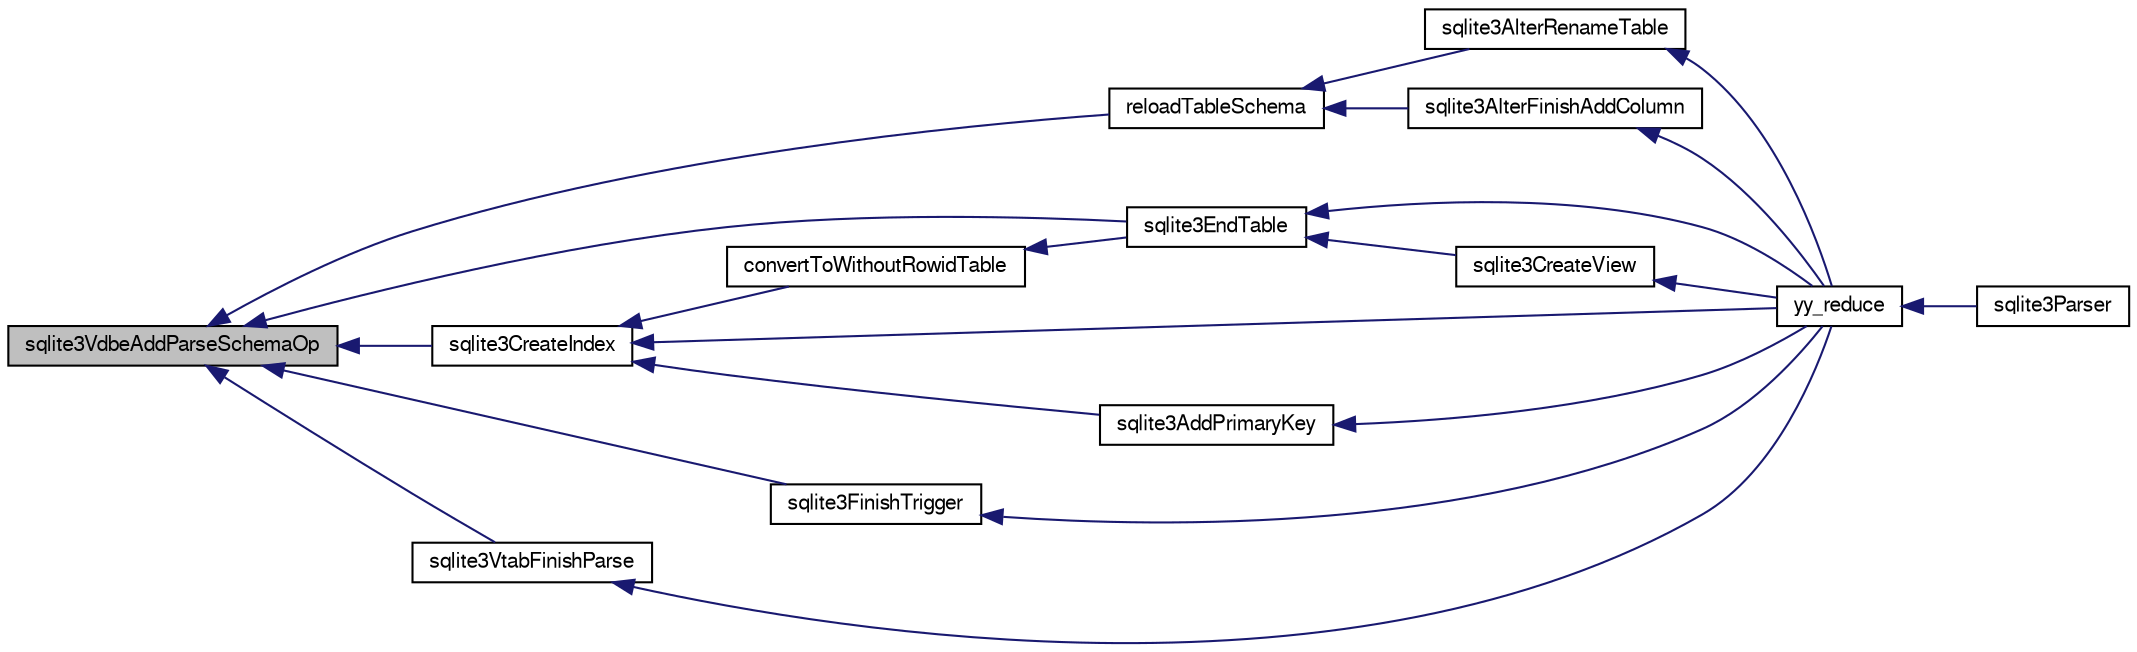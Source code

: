 digraph "sqlite3VdbeAddParseSchemaOp"
{
  edge [fontname="FreeSans",fontsize="10",labelfontname="FreeSans",labelfontsize="10"];
  node [fontname="FreeSans",fontsize="10",shape=record];
  rankdir="LR";
  Node744257 [label="sqlite3VdbeAddParseSchemaOp",height=0.2,width=0.4,color="black", fillcolor="grey75", style="filled", fontcolor="black"];
  Node744257 -> Node744258 [dir="back",color="midnightblue",fontsize="10",style="solid",fontname="FreeSans"];
  Node744258 [label="reloadTableSchema",height=0.2,width=0.4,color="black", fillcolor="white", style="filled",URL="$sqlite3_8c.html#aec12bc2a95741e915fbe82b98fb1f8c6"];
  Node744258 -> Node744259 [dir="back",color="midnightblue",fontsize="10",style="solid",fontname="FreeSans"];
  Node744259 [label="sqlite3AlterRenameTable",height=0.2,width=0.4,color="black", fillcolor="white", style="filled",URL="$sqlite3_8c.html#aa5cfdb507ff74e559f2efb0318c96d2c"];
  Node744259 -> Node744260 [dir="back",color="midnightblue",fontsize="10",style="solid",fontname="FreeSans"];
  Node744260 [label="yy_reduce",height=0.2,width=0.4,color="black", fillcolor="white", style="filled",URL="$sqlite3_8c.html#a7c419a9b25711c666a9a2449ef377f14"];
  Node744260 -> Node744261 [dir="back",color="midnightblue",fontsize="10",style="solid",fontname="FreeSans"];
  Node744261 [label="sqlite3Parser",height=0.2,width=0.4,color="black", fillcolor="white", style="filled",URL="$sqlite3_8c.html#a0327d71a5fabe0b6a343d78a2602e72a"];
  Node744258 -> Node744262 [dir="back",color="midnightblue",fontsize="10",style="solid",fontname="FreeSans"];
  Node744262 [label="sqlite3AlterFinishAddColumn",height=0.2,width=0.4,color="black", fillcolor="white", style="filled",URL="$sqlite3_8c.html#a392e1e5be904b01216faae16a77c2c31"];
  Node744262 -> Node744260 [dir="back",color="midnightblue",fontsize="10",style="solid",fontname="FreeSans"];
  Node744257 -> Node744263 [dir="back",color="midnightblue",fontsize="10",style="solid",fontname="FreeSans"];
  Node744263 [label="sqlite3EndTable",height=0.2,width=0.4,color="black", fillcolor="white", style="filled",URL="$sqlite3_8c.html#a7b5f2c66c0f0b6f819d970ca389768b0"];
  Node744263 -> Node744264 [dir="back",color="midnightblue",fontsize="10",style="solid",fontname="FreeSans"];
  Node744264 [label="sqlite3CreateView",height=0.2,width=0.4,color="black", fillcolor="white", style="filled",URL="$sqlite3_8c.html#a9d85cb00ff71dee5cd9a019503a6982e"];
  Node744264 -> Node744260 [dir="back",color="midnightblue",fontsize="10",style="solid",fontname="FreeSans"];
  Node744263 -> Node744260 [dir="back",color="midnightblue",fontsize="10",style="solid",fontname="FreeSans"];
  Node744257 -> Node744265 [dir="back",color="midnightblue",fontsize="10",style="solid",fontname="FreeSans"];
  Node744265 [label="sqlite3CreateIndex",height=0.2,width=0.4,color="black", fillcolor="white", style="filled",URL="$sqlite3_8c.html#a8dbe5e590ab6c58a8c45f34f7c81e825"];
  Node744265 -> Node744266 [dir="back",color="midnightblue",fontsize="10",style="solid",fontname="FreeSans"];
  Node744266 [label="sqlite3AddPrimaryKey",height=0.2,width=0.4,color="black", fillcolor="white", style="filled",URL="$sqlite3_8c.html#af2b0672c3379d2a7d927d210ae0ade62"];
  Node744266 -> Node744260 [dir="back",color="midnightblue",fontsize="10",style="solid",fontname="FreeSans"];
  Node744265 -> Node744267 [dir="back",color="midnightblue",fontsize="10",style="solid",fontname="FreeSans"];
  Node744267 [label="convertToWithoutRowidTable",height=0.2,width=0.4,color="black", fillcolor="white", style="filled",URL="$sqlite3_8c.html#a0d41effc4e4a0ba740429a08f6747313"];
  Node744267 -> Node744263 [dir="back",color="midnightblue",fontsize="10",style="solid",fontname="FreeSans"];
  Node744265 -> Node744260 [dir="back",color="midnightblue",fontsize="10",style="solid",fontname="FreeSans"];
  Node744257 -> Node744268 [dir="back",color="midnightblue",fontsize="10",style="solid",fontname="FreeSans"];
  Node744268 [label="sqlite3FinishTrigger",height=0.2,width=0.4,color="black", fillcolor="white", style="filled",URL="$sqlite3_8c.html#a15231afa0ac739363aee4cdb88380886"];
  Node744268 -> Node744260 [dir="back",color="midnightblue",fontsize="10",style="solid",fontname="FreeSans"];
  Node744257 -> Node744269 [dir="back",color="midnightblue",fontsize="10",style="solid",fontname="FreeSans"];
  Node744269 [label="sqlite3VtabFinishParse",height=0.2,width=0.4,color="black", fillcolor="white", style="filled",URL="$sqlite3_8c.html#a31979f7a03df3cc53c4189dd1f3ea24c"];
  Node744269 -> Node744260 [dir="back",color="midnightblue",fontsize="10",style="solid",fontname="FreeSans"];
}
